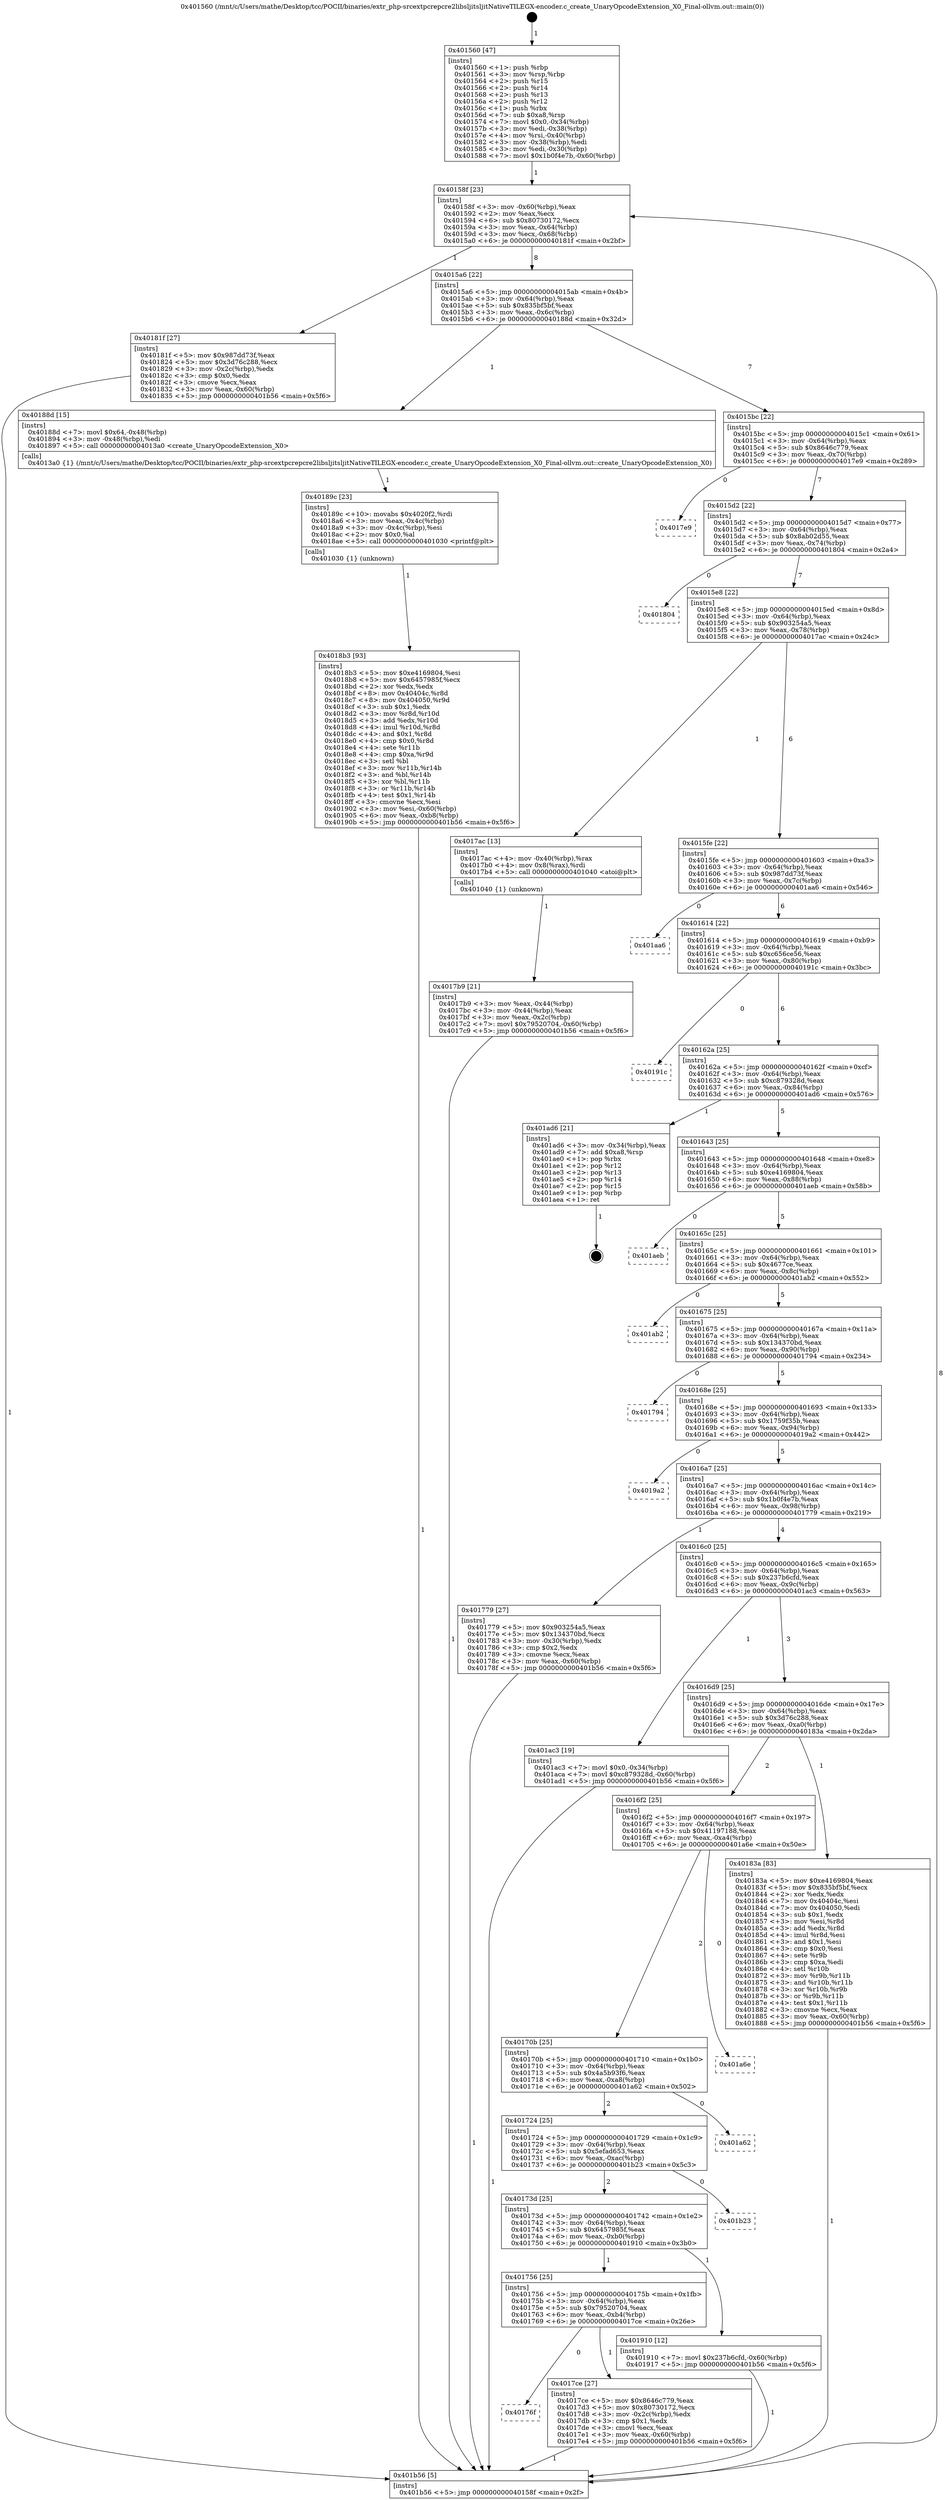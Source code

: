 digraph "0x401560" {
  label = "0x401560 (/mnt/c/Users/mathe/Desktop/tcc/POCII/binaries/extr_php-srcextpcrepcre2libsljitsljitNativeTILEGX-encoder.c_create_UnaryOpcodeExtension_X0_Final-ollvm.out::main(0))"
  labelloc = "t"
  node[shape=record]

  Entry [label="",width=0.3,height=0.3,shape=circle,fillcolor=black,style=filled]
  "0x40158f" [label="{
     0x40158f [23]\l
     | [instrs]\l
     &nbsp;&nbsp;0x40158f \<+3\>: mov -0x60(%rbp),%eax\l
     &nbsp;&nbsp;0x401592 \<+2\>: mov %eax,%ecx\l
     &nbsp;&nbsp;0x401594 \<+6\>: sub $0x80730172,%ecx\l
     &nbsp;&nbsp;0x40159a \<+3\>: mov %eax,-0x64(%rbp)\l
     &nbsp;&nbsp;0x40159d \<+3\>: mov %ecx,-0x68(%rbp)\l
     &nbsp;&nbsp;0x4015a0 \<+6\>: je 000000000040181f \<main+0x2bf\>\l
  }"]
  "0x40181f" [label="{
     0x40181f [27]\l
     | [instrs]\l
     &nbsp;&nbsp;0x40181f \<+5\>: mov $0x987dd73f,%eax\l
     &nbsp;&nbsp;0x401824 \<+5\>: mov $0x3d76c288,%ecx\l
     &nbsp;&nbsp;0x401829 \<+3\>: mov -0x2c(%rbp),%edx\l
     &nbsp;&nbsp;0x40182c \<+3\>: cmp $0x0,%edx\l
     &nbsp;&nbsp;0x40182f \<+3\>: cmove %ecx,%eax\l
     &nbsp;&nbsp;0x401832 \<+3\>: mov %eax,-0x60(%rbp)\l
     &nbsp;&nbsp;0x401835 \<+5\>: jmp 0000000000401b56 \<main+0x5f6\>\l
  }"]
  "0x4015a6" [label="{
     0x4015a6 [22]\l
     | [instrs]\l
     &nbsp;&nbsp;0x4015a6 \<+5\>: jmp 00000000004015ab \<main+0x4b\>\l
     &nbsp;&nbsp;0x4015ab \<+3\>: mov -0x64(%rbp),%eax\l
     &nbsp;&nbsp;0x4015ae \<+5\>: sub $0x835bf5bf,%eax\l
     &nbsp;&nbsp;0x4015b3 \<+3\>: mov %eax,-0x6c(%rbp)\l
     &nbsp;&nbsp;0x4015b6 \<+6\>: je 000000000040188d \<main+0x32d\>\l
  }"]
  Exit [label="",width=0.3,height=0.3,shape=circle,fillcolor=black,style=filled,peripheries=2]
  "0x40188d" [label="{
     0x40188d [15]\l
     | [instrs]\l
     &nbsp;&nbsp;0x40188d \<+7\>: movl $0x64,-0x48(%rbp)\l
     &nbsp;&nbsp;0x401894 \<+3\>: mov -0x48(%rbp),%edi\l
     &nbsp;&nbsp;0x401897 \<+5\>: call 00000000004013a0 \<create_UnaryOpcodeExtension_X0\>\l
     | [calls]\l
     &nbsp;&nbsp;0x4013a0 \{1\} (/mnt/c/Users/mathe/Desktop/tcc/POCII/binaries/extr_php-srcextpcrepcre2libsljitsljitNativeTILEGX-encoder.c_create_UnaryOpcodeExtension_X0_Final-ollvm.out::create_UnaryOpcodeExtension_X0)\l
  }"]
  "0x4015bc" [label="{
     0x4015bc [22]\l
     | [instrs]\l
     &nbsp;&nbsp;0x4015bc \<+5\>: jmp 00000000004015c1 \<main+0x61\>\l
     &nbsp;&nbsp;0x4015c1 \<+3\>: mov -0x64(%rbp),%eax\l
     &nbsp;&nbsp;0x4015c4 \<+5\>: sub $0x8646c779,%eax\l
     &nbsp;&nbsp;0x4015c9 \<+3\>: mov %eax,-0x70(%rbp)\l
     &nbsp;&nbsp;0x4015cc \<+6\>: je 00000000004017e9 \<main+0x289\>\l
  }"]
  "0x4018b3" [label="{
     0x4018b3 [93]\l
     | [instrs]\l
     &nbsp;&nbsp;0x4018b3 \<+5\>: mov $0xe4169804,%esi\l
     &nbsp;&nbsp;0x4018b8 \<+5\>: mov $0x6457985f,%ecx\l
     &nbsp;&nbsp;0x4018bd \<+2\>: xor %edx,%edx\l
     &nbsp;&nbsp;0x4018bf \<+8\>: mov 0x40404c,%r8d\l
     &nbsp;&nbsp;0x4018c7 \<+8\>: mov 0x404050,%r9d\l
     &nbsp;&nbsp;0x4018cf \<+3\>: sub $0x1,%edx\l
     &nbsp;&nbsp;0x4018d2 \<+3\>: mov %r8d,%r10d\l
     &nbsp;&nbsp;0x4018d5 \<+3\>: add %edx,%r10d\l
     &nbsp;&nbsp;0x4018d8 \<+4\>: imul %r10d,%r8d\l
     &nbsp;&nbsp;0x4018dc \<+4\>: and $0x1,%r8d\l
     &nbsp;&nbsp;0x4018e0 \<+4\>: cmp $0x0,%r8d\l
     &nbsp;&nbsp;0x4018e4 \<+4\>: sete %r11b\l
     &nbsp;&nbsp;0x4018e8 \<+4\>: cmp $0xa,%r9d\l
     &nbsp;&nbsp;0x4018ec \<+3\>: setl %bl\l
     &nbsp;&nbsp;0x4018ef \<+3\>: mov %r11b,%r14b\l
     &nbsp;&nbsp;0x4018f2 \<+3\>: and %bl,%r14b\l
     &nbsp;&nbsp;0x4018f5 \<+3\>: xor %bl,%r11b\l
     &nbsp;&nbsp;0x4018f8 \<+3\>: or %r11b,%r14b\l
     &nbsp;&nbsp;0x4018fb \<+4\>: test $0x1,%r14b\l
     &nbsp;&nbsp;0x4018ff \<+3\>: cmovne %ecx,%esi\l
     &nbsp;&nbsp;0x401902 \<+3\>: mov %esi,-0x60(%rbp)\l
     &nbsp;&nbsp;0x401905 \<+6\>: mov %eax,-0xb8(%rbp)\l
     &nbsp;&nbsp;0x40190b \<+5\>: jmp 0000000000401b56 \<main+0x5f6\>\l
  }"]
  "0x4017e9" [label="{
     0x4017e9\l
  }", style=dashed]
  "0x4015d2" [label="{
     0x4015d2 [22]\l
     | [instrs]\l
     &nbsp;&nbsp;0x4015d2 \<+5\>: jmp 00000000004015d7 \<main+0x77\>\l
     &nbsp;&nbsp;0x4015d7 \<+3\>: mov -0x64(%rbp),%eax\l
     &nbsp;&nbsp;0x4015da \<+5\>: sub $0x8ab02d55,%eax\l
     &nbsp;&nbsp;0x4015df \<+3\>: mov %eax,-0x74(%rbp)\l
     &nbsp;&nbsp;0x4015e2 \<+6\>: je 0000000000401804 \<main+0x2a4\>\l
  }"]
  "0x40189c" [label="{
     0x40189c [23]\l
     | [instrs]\l
     &nbsp;&nbsp;0x40189c \<+10\>: movabs $0x4020f2,%rdi\l
     &nbsp;&nbsp;0x4018a6 \<+3\>: mov %eax,-0x4c(%rbp)\l
     &nbsp;&nbsp;0x4018a9 \<+3\>: mov -0x4c(%rbp),%esi\l
     &nbsp;&nbsp;0x4018ac \<+2\>: mov $0x0,%al\l
     &nbsp;&nbsp;0x4018ae \<+5\>: call 0000000000401030 \<printf@plt\>\l
     | [calls]\l
     &nbsp;&nbsp;0x401030 \{1\} (unknown)\l
  }"]
  "0x401804" [label="{
     0x401804\l
  }", style=dashed]
  "0x4015e8" [label="{
     0x4015e8 [22]\l
     | [instrs]\l
     &nbsp;&nbsp;0x4015e8 \<+5\>: jmp 00000000004015ed \<main+0x8d\>\l
     &nbsp;&nbsp;0x4015ed \<+3\>: mov -0x64(%rbp),%eax\l
     &nbsp;&nbsp;0x4015f0 \<+5\>: sub $0x903254a5,%eax\l
     &nbsp;&nbsp;0x4015f5 \<+3\>: mov %eax,-0x78(%rbp)\l
     &nbsp;&nbsp;0x4015f8 \<+6\>: je 00000000004017ac \<main+0x24c\>\l
  }"]
  "0x40176f" [label="{
     0x40176f\l
  }", style=dashed]
  "0x4017ac" [label="{
     0x4017ac [13]\l
     | [instrs]\l
     &nbsp;&nbsp;0x4017ac \<+4\>: mov -0x40(%rbp),%rax\l
     &nbsp;&nbsp;0x4017b0 \<+4\>: mov 0x8(%rax),%rdi\l
     &nbsp;&nbsp;0x4017b4 \<+5\>: call 0000000000401040 \<atoi@plt\>\l
     | [calls]\l
     &nbsp;&nbsp;0x401040 \{1\} (unknown)\l
  }"]
  "0x4015fe" [label="{
     0x4015fe [22]\l
     | [instrs]\l
     &nbsp;&nbsp;0x4015fe \<+5\>: jmp 0000000000401603 \<main+0xa3\>\l
     &nbsp;&nbsp;0x401603 \<+3\>: mov -0x64(%rbp),%eax\l
     &nbsp;&nbsp;0x401606 \<+5\>: sub $0x987dd73f,%eax\l
     &nbsp;&nbsp;0x40160b \<+3\>: mov %eax,-0x7c(%rbp)\l
     &nbsp;&nbsp;0x40160e \<+6\>: je 0000000000401aa6 \<main+0x546\>\l
  }"]
  "0x4017ce" [label="{
     0x4017ce [27]\l
     | [instrs]\l
     &nbsp;&nbsp;0x4017ce \<+5\>: mov $0x8646c779,%eax\l
     &nbsp;&nbsp;0x4017d3 \<+5\>: mov $0x80730172,%ecx\l
     &nbsp;&nbsp;0x4017d8 \<+3\>: mov -0x2c(%rbp),%edx\l
     &nbsp;&nbsp;0x4017db \<+3\>: cmp $0x1,%edx\l
     &nbsp;&nbsp;0x4017de \<+3\>: cmovl %ecx,%eax\l
     &nbsp;&nbsp;0x4017e1 \<+3\>: mov %eax,-0x60(%rbp)\l
     &nbsp;&nbsp;0x4017e4 \<+5\>: jmp 0000000000401b56 \<main+0x5f6\>\l
  }"]
  "0x401aa6" [label="{
     0x401aa6\l
  }", style=dashed]
  "0x401614" [label="{
     0x401614 [22]\l
     | [instrs]\l
     &nbsp;&nbsp;0x401614 \<+5\>: jmp 0000000000401619 \<main+0xb9\>\l
     &nbsp;&nbsp;0x401619 \<+3\>: mov -0x64(%rbp),%eax\l
     &nbsp;&nbsp;0x40161c \<+5\>: sub $0xc656ce56,%eax\l
     &nbsp;&nbsp;0x401621 \<+3\>: mov %eax,-0x80(%rbp)\l
     &nbsp;&nbsp;0x401624 \<+6\>: je 000000000040191c \<main+0x3bc\>\l
  }"]
  "0x401756" [label="{
     0x401756 [25]\l
     | [instrs]\l
     &nbsp;&nbsp;0x401756 \<+5\>: jmp 000000000040175b \<main+0x1fb\>\l
     &nbsp;&nbsp;0x40175b \<+3\>: mov -0x64(%rbp),%eax\l
     &nbsp;&nbsp;0x40175e \<+5\>: sub $0x79520704,%eax\l
     &nbsp;&nbsp;0x401763 \<+6\>: mov %eax,-0xb4(%rbp)\l
     &nbsp;&nbsp;0x401769 \<+6\>: je 00000000004017ce \<main+0x26e\>\l
  }"]
  "0x40191c" [label="{
     0x40191c\l
  }", style=dashed]
  "0x40162a" [label="{
     0x40162a [25]\l
     | [instrs]\l
     &nbsp;&nbsp;0x40162a \<+5\>: jmp 000000000040162f \<main+0xcf\>\l
     &nbsp;&nbsp;0x40162f \<+3\>: mov -0x64(%rbp),%eax\l
     &nbsp;&nbsp;0x401632 \<+5\>: sub $0xc879328d,%eax\l
     &nbsp;&nbsp;0x401637 \<+6\>: mov %eax,-0x84(%rbp)\l
     &nbsp;&nbsp;0x40163d \<+6\>: je 0000000000401ad6 \<main+0x576\>\l
  }"]
  "0x401910" [label="{
     0x401910 [12]\l
     | [instrs]\l
     &nbsp;&nbsp;0x401910 \<+7\>: movl $0x237b6cfd,-0x60(%rbp)\l
     &nbsp;&nbsp;0x401917 \<+5\>: jmp 0000000000401b56 \<main+0x5f6\>\l
  }"]
  "0x401ad6" [label="{
     0x401ad6 [21]\l
     | [instrs]\l
     &nbsp;&nbsp;0x401ad6 \<+3\>: mov -0x34(%rbp),%eax\l
     &nbsp;&nbsp;0x401ad9 \<+7\>: add $0xa8,%rsp\l
     &nbsp;&nbsp;0x401ae0 \<+1\>: pop %rbx\l
     &nbsp;&nbsp;0x401ae1 \<+2\>: pop %r12\l
     &nbsp;&nbsp;0x401ae3 \<+2\>: pop %r13\l
     &nbsp;&nbsp;0x401ae5 \<+2\>: pop %r14\l
     &nbsp;&nbsp;0x401ae7 \<+2\>: pop %r15\l
     &nbsp;&nbsp;0x401ae9 \<+1\>: pop %rbp\l
     &nbsp;&nbsp;0x401aea \<+1\>: ret\l
  }"]
  "0x401643" [label="{
     0x401643 [25]\l
     | [instrs]\l
     &nbsp;&nbsp;0x401643 \<+5\>: jmp 0000000000401648 \<main+0xe8\>\l
     &nbsp;&nbsp;0x401648 \<+3\>: mov -0x64(%rbp),%eax\l
     &nbsp;&nbsp;0x40164b \<+5\>: sub $0xe4169804,%eax\l
     &nbsp;&nbsp;0x401650 \<+6\>: mov %eax,-0x88(%rbp)\l
     &nbsp;&nbsp;0x401656 \<+6\>: je 0000000000401aeb \<main+0x58b\>\l
  }"]
  "0x40173d" [label="{
     0x40173d [25]\l
     | [instrs]\l
     &nbsp;&nbsp;0x40173d \<+5\>: jmp 0000000000401742 \<main+0x1e2\>\l
     &nbsp;&nbsp;0x401742 \<+3\>: mov -0x64(%rbp),%eax\l
     &nbsp;&nbsp;0x401745 \<+5\>: sub $0x6457985f,%eax\l
     &nbsp;&nbsp;0x40174a \<+6\>: mov %eax,-0xb0(%rbp)\l
     &nbsp;&nbsp;0x401750 \<+6\>: je 0000000000401910 \<main+0x3b0\>\l
  }"]
  "0x401aeb" [label="{
     0x401aeb\l
  }", style=dashed]
  "0x40165c" [label="{
     0x40165c [25]\l
     | [instrs]\l
     &nbsp;&nbsp;0x40165c \<+5\>: jmp 0000000000401661 \<main+0x101\>\l
     &nbsp;&nbsp;0x401661 \<+3\>: mov -0x64(%rbp),%eax\l
     &nbsp;&nbsp;0x401664 \<+5\>: sub $0x4677ce,%eax\l
     &nbsp;&nbsp;0x401669 \<+6\>: mov %eax,-0x8c(%rbp)\l
     &nbsp;&nbsp;0x40166f \<+6\>: je 0000000000401ab2 \<main+0x552\>\l
  }"]
  "0x401b23" [label="{
     0x401b23\l
  }", style=dashed]
  "0x401ab2" [label="{
     0x401ab2\l
  }", style=dashed]
  "0x401675" [label="{
     0x401675 [25]\l
     | [instrs]\l
     &nbsp;&nbsp;0x401675 \<+5\>: jmp 000000000040167a \<main+0x11a\>\l
     &nbsp;&nbsp;0x40167a \<+3\>: mov -0x64(%rbp),%eax\l
     &nbsp;&nbsp;0x40167d \<+5\>: sub $0x134370bd,%eax\l
     &nbsp;&nbsp;0x401682 \<+6\>: mov %eax,-0x90(%rbp)\l
     &nbsp;&nbsp;0x401688 \<+6\>: je 0000000000401794 \<main+0x234\>\l
  }"]
  "0x401724" [label="{
     0x401724 [25]\l
     | [instrs]\l
     &nbsp;&nbsp;0x401724 \<+5\>: jmp 0000000000401729 \<main+0x1c9\>\l
     &nbsp;&nbsp;0x401729 \<+3\>: mov -0x64(%rbp),%eax\l
     &nbsp;&nbsp;0x40172c \<+5\>: sub $0x5efad653,%eax\l
     &nbsp;&nbsp;0x401731 \<+6\>: mov %eax,-0xac(%rbp)\l
     &nbsp;&nbsp;0x401737 \<+6\>: je 0000000000401b23 \<main+0x5c3\>\l
  }"]
  "0x401794" [label="{
     0x401794\l
  }", style=dashed]
  "0x40168e" [label="{
     0x40168e [25]\l
     | [instrs]\l
     &nbsp;&nbsp;0x40168e \<+5\>: jmp 0000000000401693 \<main+0x133\>\l
     &nbsp;&nbsp;0x401693 \<+3\>: mov -0x64(%rbp),%eax\l
     &nbsp;&nbsp;0x401696 \<+5\>: sub $0x1759f35b,%eax\l
     &nbsp;&nbsp;0x40169b \<+6\>: mov %eax,-0x94(%rbp)\l
     &nbsp;&nbsp;0x4016a1 \<+6\>: je 00000000004019a2 \<main+0x442\>\l
  }"]
  "0x401a62" [label="{
     0x401a62\l
  }", style=dashed]
  "0x4019a2" [label="{
     0x4019a2\l
  }", style=dashed]
  "0x4016a7" [label="{
     0x4016a7 [25]\l
     | [instrs]\l
     &nbsp;&nbsp;0x4016a7 \<+5\>: jmp 00000000004016ac \<main+0x14c\>\l
     &nbsp;&nbsp;0x4016ac \<+3\>: mov -0x64(%rbp),%eax\l
     &nbsp;&nbsp;0x4016af \<+5\>: sub $0x1b0f4e7b,%eax\l
     &nbsp;&nbsp;0x4016b4 \<+6\>: mov %eax,-0x98(%rbp)\l
     &nbsp;&nbsp;0x4016ba \<+6\>: je 0000000000401779 \<main+0x219\>\l
  }"]
  "0x40170b" [label="{
     0x40170b [25]\l
     | [instrs]\l
     &nbsp;&nbsp;0x40170b \<+5\>: jmp 0000000000401710 \<main+0x1b0\>\l
     &nbsp;&nbsp;0x401710 \<+3\>: mov -0x64(%rbp),%eax\l
     &nbsp;&nbsp;0x401713 \<+5\>: sub $0x4a5b93f6,%eax\l
     &nbsp;&nbsp;0x401718 \<+6\>: mov %eax,-0xa8(%rbp)\l
     &nbsp;&nbsp;0x40171e \<+6\>: je 0000000000401a62 \<main+0x502\>\l
  }"]
  "0x401779" [label="{
     0x401779 [27]\l
     | [instrs]\l
     &nbsp;&nbsp;0x401779 \<+5\>: mov $0x903254a5,%eax\l
     &nbsp;&nbsp;0x40177e \<+5\>: mov $0x134370bd,%ecx\l
     &nbsp;&nbsp;0x401783 \<+3\>: mov -0x30(%rbp),%edx\l
     &nbsp;&nbsp;0x401786 \<+3\>: cmp $0x2,%edx\l
     &nbsp;&nbsp;0x401789 \<+3\>: cmovne %ecx,%eax\l
     &nbsp;&nbsp;0x40178c \<+3\>: mov %eax,-0x60(%rbp)\l
     &nbsp;&nbsp;0x40178f \<+5\>: jmp 0000000000401b56 \<main+0x5f6\>\l
  }"]
  "0x4016c0" [label="{
     0x4016c0 [25]\l
     | [instrs]\l
     &nbsp;&nbsp;0x4016c0 \<+5\>: jmp 00000000004016c5 \<main+0x165\>\l
     &nbsp;&nbsp;0x4016c5 \<+3\>: mov -0x64(%rbp),%eax\l
     &nbsp;&nbsp;0x4016c8 \<+5\>: sub $0x237b6cfd,%eax\l
     &nbsp;&nbsp;0x4016cd \<+6\>: mov %eax,-0x9c(%rbp)\l
     &nbsp;&nbsp;0x4016d3 \<+6\>: je 0000000000401ac3 \<main+0x563\>\l
  }"]
  "0x401b56" [label="{
     0x401b56 [5]\l
     | [instrs]\l
     &nbsp;&nbsp;0x401b56 \<+5\>: jmp 000000000040158f \<main+0x2f\>\l
  }"]
  "0x401560" [label="{
     0x401560 [47]\l
     | [instrs]\l
     &nbsp;&nbsp;0x401560 \<+1\>: push %rbp\l
     &nbsp;&nbsp;0x401561 \<+3\>: mov %rsp,%rbp\l
     &nbsp;&nbsp;0x401564 \<+2\>: push %r15\l
     &nbsp;&nbsp;0x401566 \<+2\>: push %r14\l
     &nbsp;&nbsp;0x401568 \<+2\>: push %r13\l
     &nbsp;&nbsp;0x40156a \<+2\>: push %r12\l
     &nbsp;&nbsp;0x40156c \<+1\>: push %rbx\l
     &nbsp;&nbsp;0x40156d \<+7\>: sub $0xa8,%rsp\l
     &nbsp;&nbsp;0x401574 \<+7\>: movl $0x0,-0x34(%rbp)\l
     &nbsp;&nbsp;0x40157b \<+3\>: mov %edi,-0x38(%rbp)\l
     &nbsp;&nbsp;0x40157e \<+4\>: mov %rsi,-0x40(%rbp)\l
     &nbsp;&nbsp;0x401582 \<+3\>: mov -0x38(%rbp),%edi\l
     &nbsp;&nbsp;0x401585 \<+3\>: mov %edi,-0x30(%rbp)\l
     &nbsp;&nbsp;0x401588 \<+7\>: movl $0x1b0f4e7b,-0x60(%rbp)\l
  }"]
  "0x4017b9" [label="{
     0x4017b9 [21]\l
     | [instrs]\l
     &nbsp;&nbsp;0x4017b9 \<+3\>: mov %eax,-0x44(%rbp)\l
     &nbsp;&nbsp;0x4017bc \<+3\>: mov -0x44(%rbp),%eax\l
     &nbsp;&nbsp;0x4017bf \<+3\>: mov %eax,-0x2c(%rbp)\l
     &nbsp;&nbsp;0x4017c2 \<+7\>: movl $0x79520704,-0x60(%rbp)\l
     &nbsp;&nbsp;0x4017c9 \<+5\>: jmp 0000000000401b56 \<main+0x5f6\>\l
  }"]
  "0x401a6e" [label="{
     0x401a6e\l
  }", style=dashed]
  "0x401ac3" [label="{
     0x401ac3 [19]\l
     | [instrs]\l
     &nbsp;&nbsp;0x401ac3 \<+7\>: movl $0x0,-0x34(%rbp)\l
     &nbsp;&nbsp;0x401aca \<+7\>: movl $0xc879328d,-0x60(%rbp)\l
     &nbsp;&nbsp;0x401ad1 \<+5\>: jmp 0000000000401b56 \<main+0x5f6\>\l
  }"]
  "0x4016d9" [label="{
     0x4016d9 [25]\l
     | [instrs]\l
     &nbsp;&nbsp;0x4016d9 \<+5\>: jmp 00000000004016de \<main+0x17e\>\l
     &nbsp;&nbsp;0x4016de \<+3\>: mov -0x64(%rbp),%eax\l
     &nbsp;&nbsp;0x4016e1 \<+5\>: sub $0x3d76c288,%eax\l
     &nbsp;&nbsp;0x4016e6 \<+6\>: mov %eax,-0xa0(%rbp)\l
     &nbsp;&nbsp;0x4016ec \<+6\>: je 000000000040183a \<main+0x2da\>\l
  }"]
  "0x4016f2" [label="{
     0x4016f2 [25]\l
     | [instrs]\l
     &nbsp;&nbsp;0x4016f2 \<+5\>: jmp 00000000004016f7 \<main+0x197\>\l
     &nbsp;&nbsp;0x4016f7 \<+3\>: mov -0x64(%rbp),%eax\l
     &nbsp;&nbsp;0x4016fa \<+5\>: sub $0x41197188,%eax\l
     &nbsp;&nbsp;0x4016ff \<+6\>: mov %eax,-0xa4(%rbp)\l
     &nbsp;&nbsp;0x401705 \<+6\>: je 0000000000401a6e \<main+0x50e\>\l
  }"]
  "0x40183a" [label="{
     0x40183a [83]\l
     | [instrs]\l
     &nbsp;&nbsp;0x40183a \<+5\>: mov $0xe4169804,%eax\l
     &nbsp;&nbsp;0x40183f \<+5\>: mov $0x835bf5bf,%ecx\l
     &nbsp;&nbsp;0x401844 \<+2\>: xor %edx,%edx\l
     &nbsp;&nbsp;0x401846 \<+7\>: mov 0x40404c,%esi\l
     &nbsp;&nbsp;0x40184d \<+7\>: mov 0x404050,%edi\l
     &nbsp;&nbsp;0x401854 \<+3\>: sub $0x1,%edx\l
     &nbsp;&nbsp;0x401857 \<+3\>: mov %esi,%r8d\l
     &nbsp;&nbsp;0x40185a \<+3\>: add %edx,%r8d\l
     &nbsp;&nbsp;0x40185d \<+4\>: imul %r8d,%esi\l
     &nbsp;&nbsp;0x401861 \<+3\>: and $0x1,%esi\l
     &nbsp;&nbsp;0x401864 \<+3\>: cmp $0x0,%esi\l
     &nbsp;&nbsp;0x401867 \<+4\>: sete %r9b\l
     &nbsp;&nbsp;0x40186b \<+3\>: cmp $0xa,%edi\l
     &nbsp;&nbsp;0x40186e \<+4\>: setl %r10b\l
     &nbsp;&nbsp;0x401872 \<+3\>: mov %r9b,%r11b\l
     &nbsp;&nbsp;0x401875 \<+3\>: and %r10b,%r11b\l
     &nbsp;&nbsp;0x401878 \<+3\>: xor %r10b,%r9b\l
     &nbsp;&nbsp;0x40187b \<+3\>: or %r9b,%r11b\l
     &nbsp;&nbsp;0x40187e \<+4\>: test $0x1,%r11b\l
     &nbsp;&nbsp;0x401882 \<+3\>: cmovne %ecx,%eax\l
     &nbsp;&nbsp;0x401885 \<+3\>: mov %eax,-0x60(%rbp)\l
     &nbsp;&nbsp;0x401888 \<+5\>: jmp 0000000000401b56 \<main+0x5f6\>\l
  }"]
  Entry -> "0x401560" [label=" 1"]
  "0x40158f" -> "0x40181f" [label=" 1"]
  "0x40158f" -> "0x4015a6" [label=" 8"]
  "0x401ad6" -> Exit [label=" 1"]
  "0x4015a6" -> "0x40188d" [label=" 1"]
  "0x4015a6" -> "0x4015bc" [label=" 7"]
  "0x401ac3" -> "0x401b56" [label=" 1"]
  "0x4015bc" -> "0x4017e9" [label=" 0"]
  "0x4015bc" -> "0x4015d2" [label=" 7"]
  "0x401910" -> "0x401b56" [label=" 1"]
  "0x4015d2" -> "0x401804" [label=" 0"]
  "0x4015d2" -> "0x4015e8" [label=" 7"]
  "0x4018b3" -> "0x401b56" [label=" 1"]
  "0x4015e8" -> "0x4017ac" [label=" 1"]
  "0x4015e8" -> "0x4015fe" [label=" 6"]
  "0x40189c" -> "0x4018b3" [label=" 1"]
  "0x4015fe" -> "0x401aa6" [label=" 0"]
  "0x4015fe" -> "0x401614" [label=" 6"]
  "0x40188d" -> "0x40189c" [label=" 1"]
  "0x401614" -> "0x40191c" [label=" 0"]
  "0x401614" -> "0x40162a" [label=" 6"]
  "0x40181f" -> "0x401b56" [label=" 1"]
  "0x40162a" -> "0x401ad6" [label=" 1"]
  "0x40162a" -> "0x401643" [label=" 5"]
  "0x4017ce" -> "0x401b56" [label=" 1"]
  "0x401643" -> "0x401aeb" [label=" 0"]
  "0x401643" -> "0x40165c" [label=" 5"]
  "0x401756" -> "0x4017ce" [label=" 1"]
  "0x40165c" -> "0x401ab2" [label=" 0"]
  "0x40165c" -> "0x401675" [label=" 5"]
  "0x40183a" -> "0x401b56" [label=" 1"]
  "0x401675" -> "0x401794" [label=" 0"]
  "0x401675" -> "0x40168e" [label=" 5"]
  "0x40173d" -> "0x401910" [label=" 1"]
  "0x40168e" -> "0x4019a2" [label=" 0"]
  "0x40168e" -> "0x4016a7" [label=" 5"]
  "0x401756" -> "0x40176f" [label=" 0"]
  "0x4016a7" -> "0x401779" [label=" 1"]
  "0x4016a7" -> "0x4016c0" [label=" 4"]
  "0x401779" -> "0x401b56" [label=" 1"]
  "0x401560" -> "0x40158f" [label=" 1"]
  "0x401b56" -> "0x40158f" [label=" 8"]
  "0x4017ac" -> "0x4017b9" [label=" 1"]
  "0x4017b9" -> "0x401b56" [label=" 1"]
  "0x401724" -> "0x401b23" [label=" 0"]
  "0x4016c0" -> "0x401ac3" [label=" 1"]
  "0x4016c0" -> "0x4016d9" [label=" 3"]
  "0x40173d" -> "0x401756" [label=" 1"]
  "0x4016d9" -> "0x40183a" [label=" 1"]
  "0x4016d9" -> "0x4016f2" [label=" 2"]
  "0x40170b" -> "0x401724" [label=" 2"]
  "0x4016f2" -> "0x401a6e" [label=" 0"]
  "0x4016f2" -> "0x40170b" [label=" 2"]
  "0x401724" -> "0x40173d" [label=" 2"]
  "0x40170b" -> "0x401a62" [label=" 0"]
}
